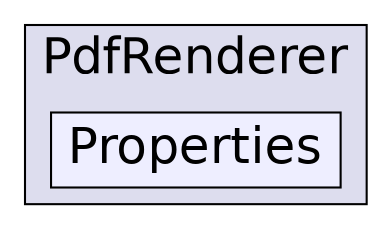 digraph "C:/Users/nathanael/Documents/resizer/Contrib/PdfRenderer/PdfRenderer/Properties" {
  compound=true
  node [ fontsize="24", fontname="Helvetica"];
  edge [ labelfontsize="24", labelfontname="Helvetica"];
  subgraph clusterdir_edaf2809ddd543c19cb57d3df979c4d1 {
    graph [ bgcolor="#ddddee", pencolor="black", label="PdfRenderer" fontname="Helvetica", fontsize="24", URL="dir_edaf2809ddd543c19cb57d3df979c4d1.html"]
  dir_80dc1b5ab51ca667fd5af5a97bdcb143 [shape=box, label="Properties", style="filled", fillcolor="#eeeeff", pencolor="black", URL="dir_80dc1b5ab51ca667fd5af5a97bdcb143.html"];
  }
}
